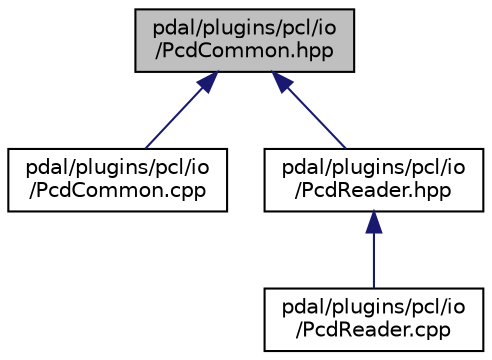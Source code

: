 digraph "pdal/plugins/pcl/io/PcdCommon.hpp"
{
  edge [fontname="Helvetica",fontsize="10",labelfontname="Helvetica",labelfontsize="10"];
  node [fontname="Helvetica",fontsize="10",shape=record];
  Node1 [label="pdal/plugins/pcl/io\l/PcdCommon.hpp",height=0.2,width=0.4,color="black", fillcolor="grey75", style="filled", fontcolor="black"];
  Node1 -> Node2 [dir="back",color="midnightblue",fontsize="10",style="solid",fontname="Helvetica"];
  Node2 [label="pdal/plugins/pcl/io\l/PcdCommon.cpp",height=0.2,width=0.4,color="black", fillcolor="white", style="filled",URL="$PcdCommon_8cpp.html"];
  Node1 -> Node3 [dir="back",color="midnightblue",fontsize="10",style="solid",fontname="Helvetica"];
  Node3 [label="pdal/plugins/pcl/io\l/PcdReader.hpp",height=0.2,width=0.4,color="black", fillcolor="white", style="filled",URL="$PcdReader_8hpp.html"];
  Node3 -> Node4 [dir="back",color="midnightblue",fontsize="10",style="solid",fontname="Helvetica"];
  Node4 [label="pdal/plugins/pcl/io\l/PcdReader.cpp",height=0.2,width=0.4,color="black", fillcolor="white", style="filled",URL="$PcdReader_8cpp.html"];
}
